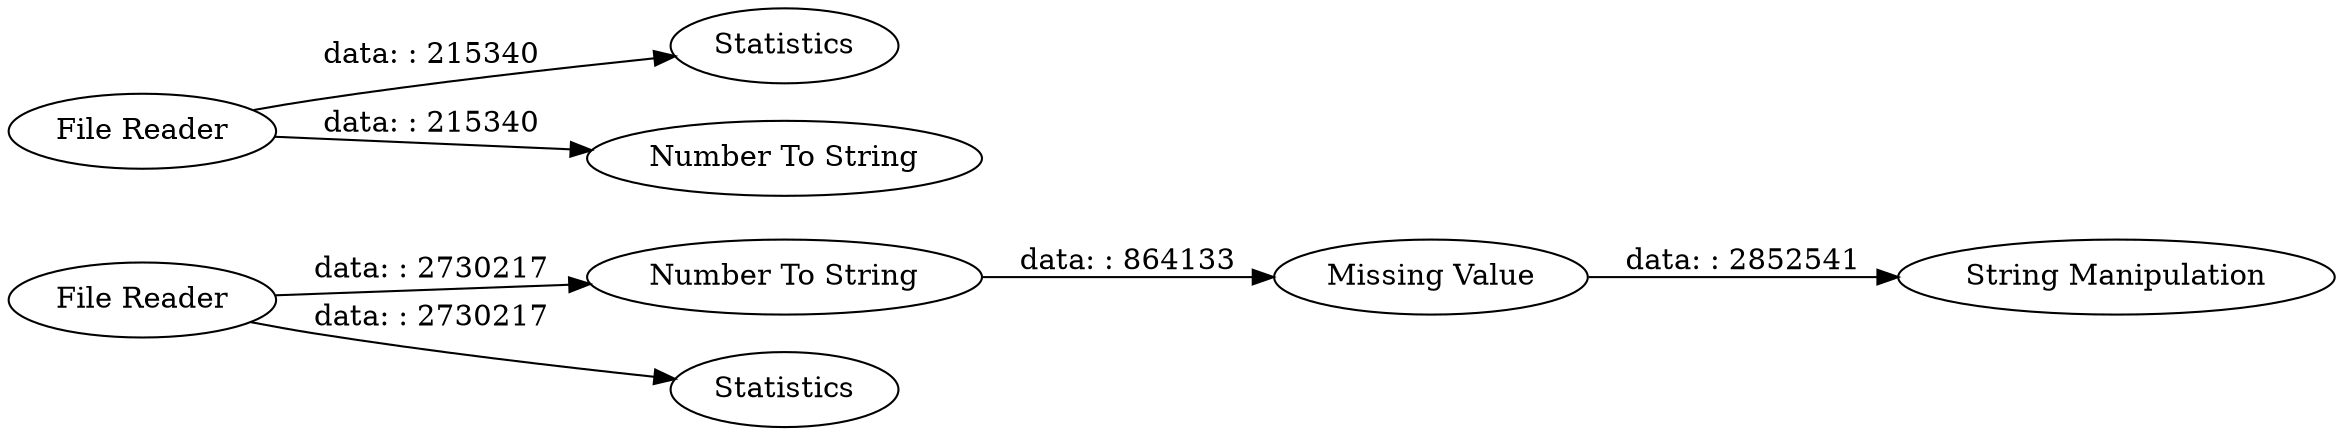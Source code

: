 digraph {
	"-8264142632929052099_4" [label="Number To String"]
	"-8264142632929052099_2" [label="File Reader"]
	"-8264142632929052099_3" [label=Statistics]
	"-8264142632929052099_7" [label="Missing Value"]
	"-8264142632929052099_5" [label=Statistics]
	"-8264142632929052099_8" [label="String Manipulation"]
	"-8264142632929052099_1" [label="File Reader"]
	"-8264142632929052099_6" [label="Number To String"]
	"-8264142632929052099_7" -> "-8264142632929052099_8" [label="data: : 2852541"]
	"-8264142632929052099_2" -> "-8264142632929052099_6" [label="data: : 215340"]
	"-8264142632929052099_1" -> "-8264142632929052099_4" [label="data: : 2730217"]
	"-8264142632929052099_2" -> "-8264142632929052099_5" [label="data: : 215340"]
	"-8264142632929052099_4" -> "-8264142632929052099_7" [label="data: : 864133"]
	"-8264142632929052099_1" -> "-8264142632929052099_3" [label="data: : 2730217"]
	rankdir=LR
}
